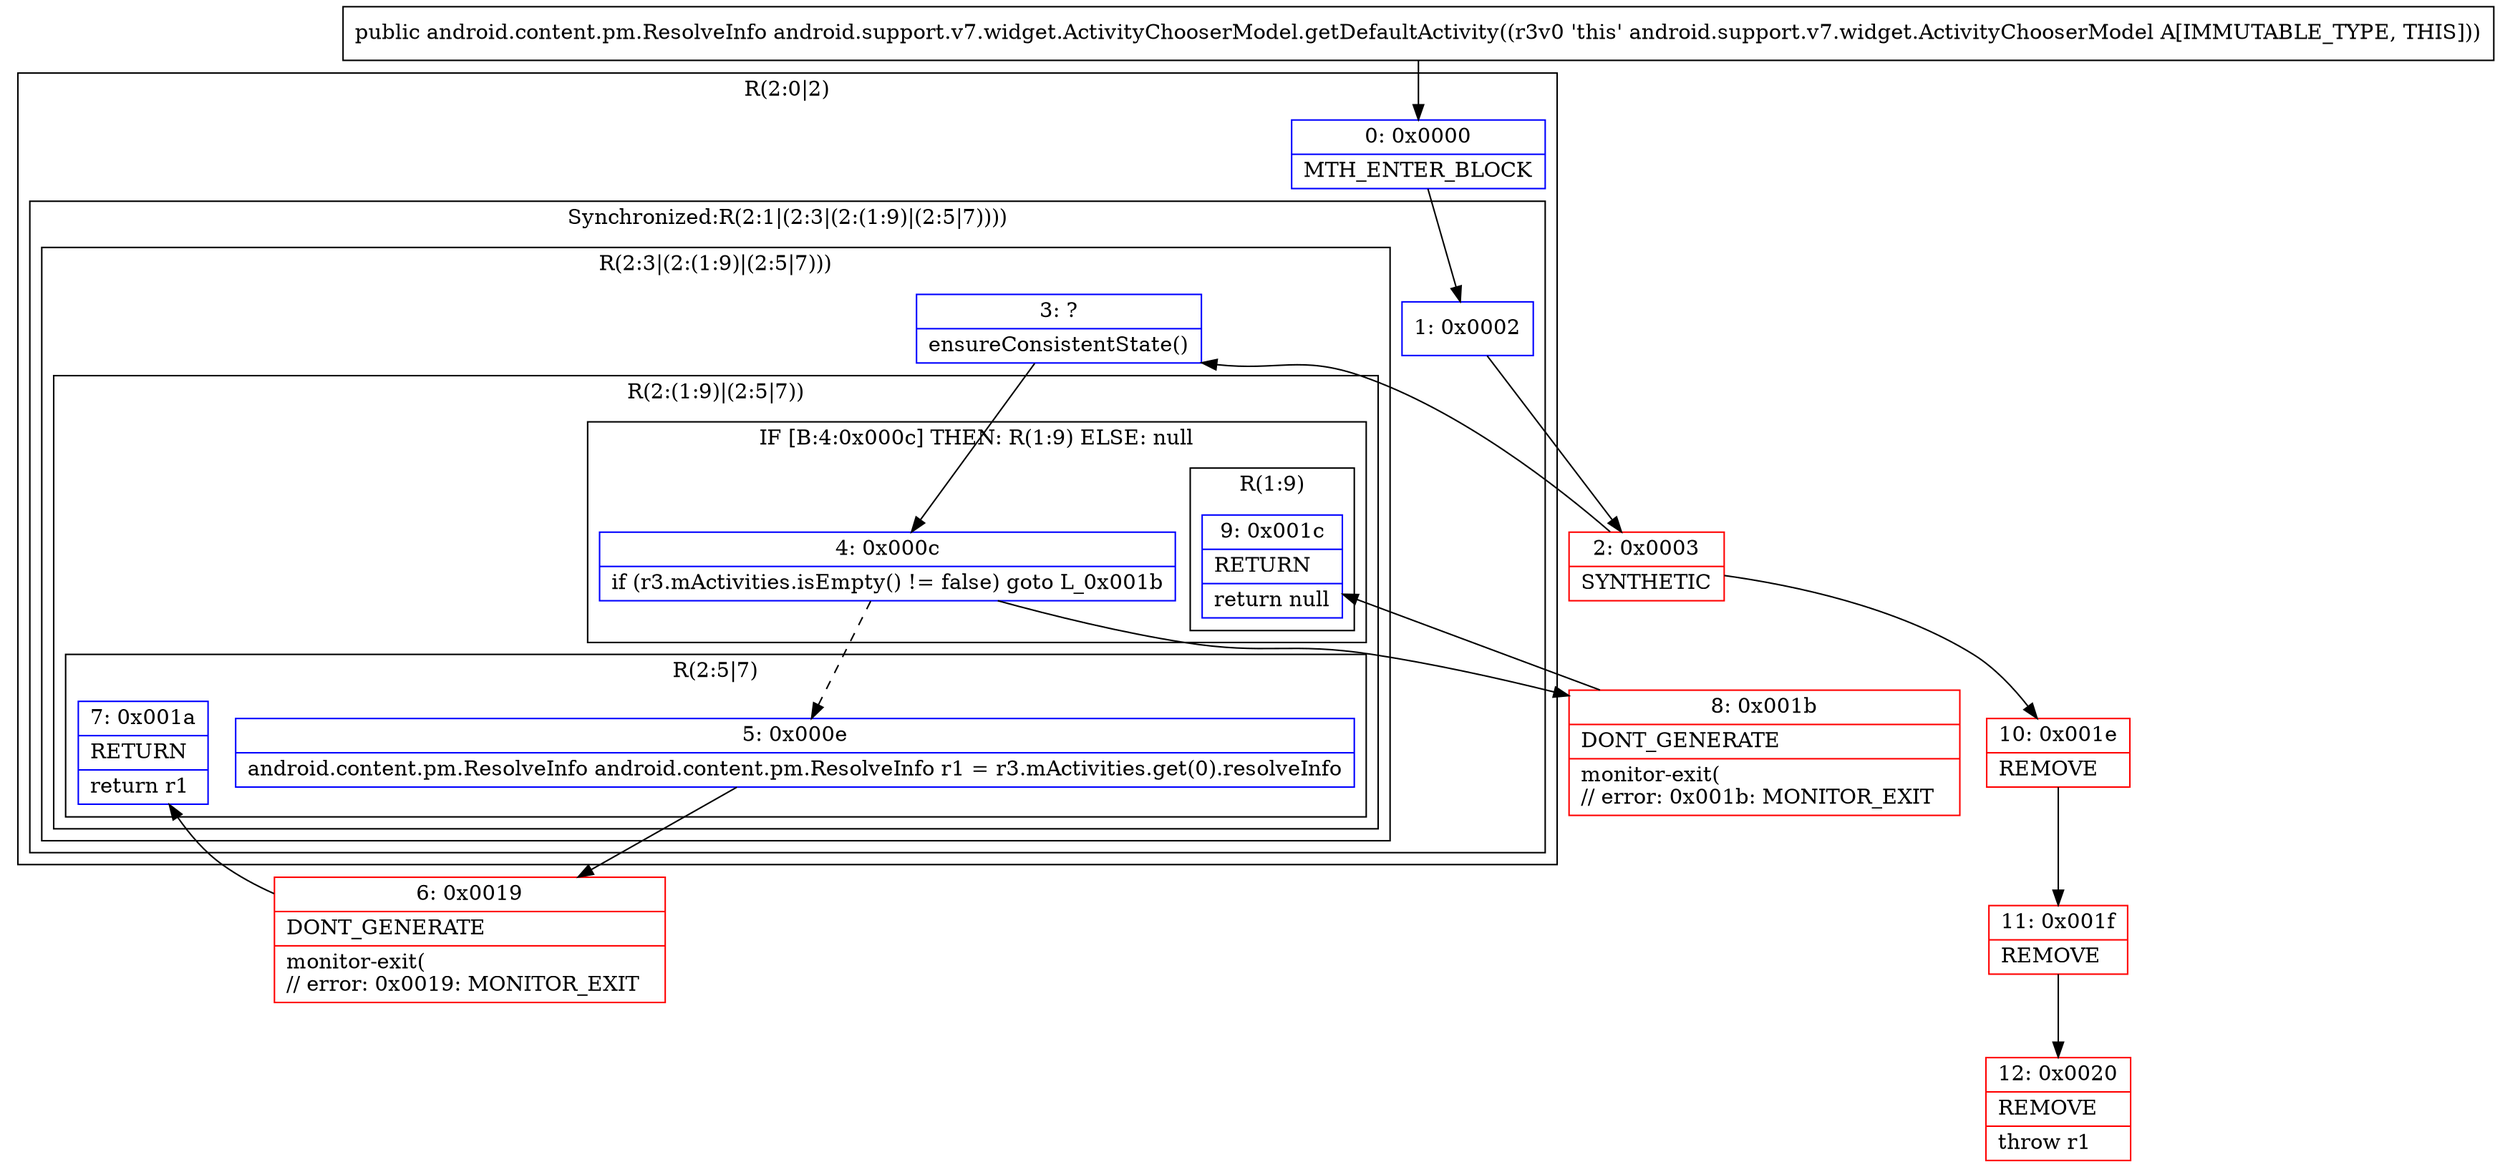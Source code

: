 digraph "CFG forandroid.support.v7.widget.ActivityChooserModel.getDefaultActivity()Landroid\/content\/pm\/ResolveInfo;" {
subgraph cluster_Region_226553503 {
label = "R(2:0|2)";
node [shape=record,color=blue];
Node_0 [shape=record,label="{0\:\ 0x0000|MTH_ENTER_BLOCK\l}"];
subgraph cluster_SynchronizedRegion_1678858381 {
label = "Synchronized:R(2:1|(2:3|(2:(1:9)|(2:5|7))))";
node [shape=record,color=blue];
Node_1 [shape=record,label="{1\:\ 0x0002}"];
subgraph cluster_Region_84167070 {
label = "R(2:3|(2:(1:9)|(2:5|7)))";
node [shape=record,color=blue];
Node_3 [shape=record,label="{3\:\ ?|ensureConsistentState()\l}"];
subgraph cluster_Region_1482698706 {
label = "R(2:(1:9)|(2:5|7))";
node [shape=record,color=blue];
subgraph cluster_IfRegion_1377752663 {
label = "IF [B:4:0x000c] THEN: R(1:9) ELSE: null";
node [shape=record,color=blue];
Node_4 [shape=record,label="{4\:\ 0x000c|if (r3.mActivities.isEmpty() != false) goto L_0x001b\l}"];
subgraph cluster_Region_1017461161 {
label = "R(1:9)";
node [shape=record,color=blue];
Node_9 [shape=record,label="{9\:\ 0x001c|RETURN\l|return null\l}"];
}
}
subgraph cluster_Region_1742014859 {
label = "R(2:5|7)";
node [shape=record,color=blue];
Node_5 [shape=record,label="{5\:\ 0x000e|android.content.pm.ResolveInfo android.content.pm.ResolveInfo r1 = r3.mActivities.get(0).resolveInfo\l}"];
Node_7 [shape=record,label="{7\:\ 0x001a|RETURN\l|return r1\l}"];
}
}
}
}
}
Node_2 [shape=record,color=red,label="{2\:\ 0x0003|SYNTHETIC\l}"];
Node_6 [shape=record,color=red,label="{6\:\ 0x0019|DONT_GENERATE\l|monitor\-exit(\l\/\/ error: 0x0019: MONITOR_EXIT  \l}"];
Node_8 [shape=record,color=red,label="{8\:\ 0x001b|DONT_GENERATE\l|monitor\-exit(\l\/\/ error: 0x001b: MONITOR_EXIT  \l}"];
Node_10 [shape=record,color=red,label="{10\:\ 0x001e|REMOVE\l}"];
Node_11 [shape=record,color=red,label="{11\:\ 0x001f|REMOVE\l}"];
Node_12 [shape=record,color=red,label="{12\:\ 0x0020|REMOVE\l|throw r1\l}"];
MethodNode[shape=record,label="{public android.content.pm.ResolveInfo android.support.v7.widget.ActivityChooserModel.getDefaultActivity((r3v0 'this' android.support.v7.widget.ActivityChooserModel A[IMMUTABLE_TYPE, THIS])) }"];
MethodNode -> Node_0;
Node_0 -> Node_1;
Node_1 -> Node_2;
Node_3 -> Node_4;
Node_4 -> Node_5[style=dashed];
Node_4 -> Node_8;
Node_5 -> Node_6;
Node_2 -> Node_3;
Node_2 -> Node_10;
Node_6 -> Node_7;
Node_8 -> Node_9;
Node_10 -> Node_11;
Node_11 -> Node_12;
}

